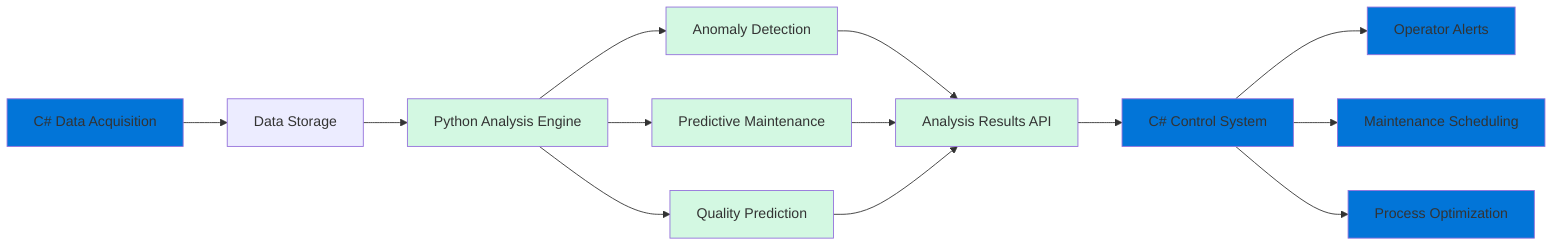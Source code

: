 graph LR;
    A["C# Data Acquisition"]-->B["Data Storage"]
    B-->C["Python Analysis Engine"]
    C-->D["Anomaly Detection"]
    C-->E["Predictive Maintenance"]
    C-->F["Quality Prediction"]
    D-->G["Analysis Results API"]
    E-->G
    F-->G
    G-->H["C# Control System"]
    H-->I["Operator Alerts"]
    H-->J["Maintenance Scheduling"]
    H-->K["Process Optimization"]
    
    style A fill:#0275d8
    style H fill:#0275d8
    style I fill:#0275d8
    style J fill:#0275d8
    style K fill:#0275d8
    style C fill:#d3f8e2
    style D fill:#d3f8e2
    style E fill:#d3f8e2
    style F fill:#d3f8e2
    style G fill:#d3f8e2
